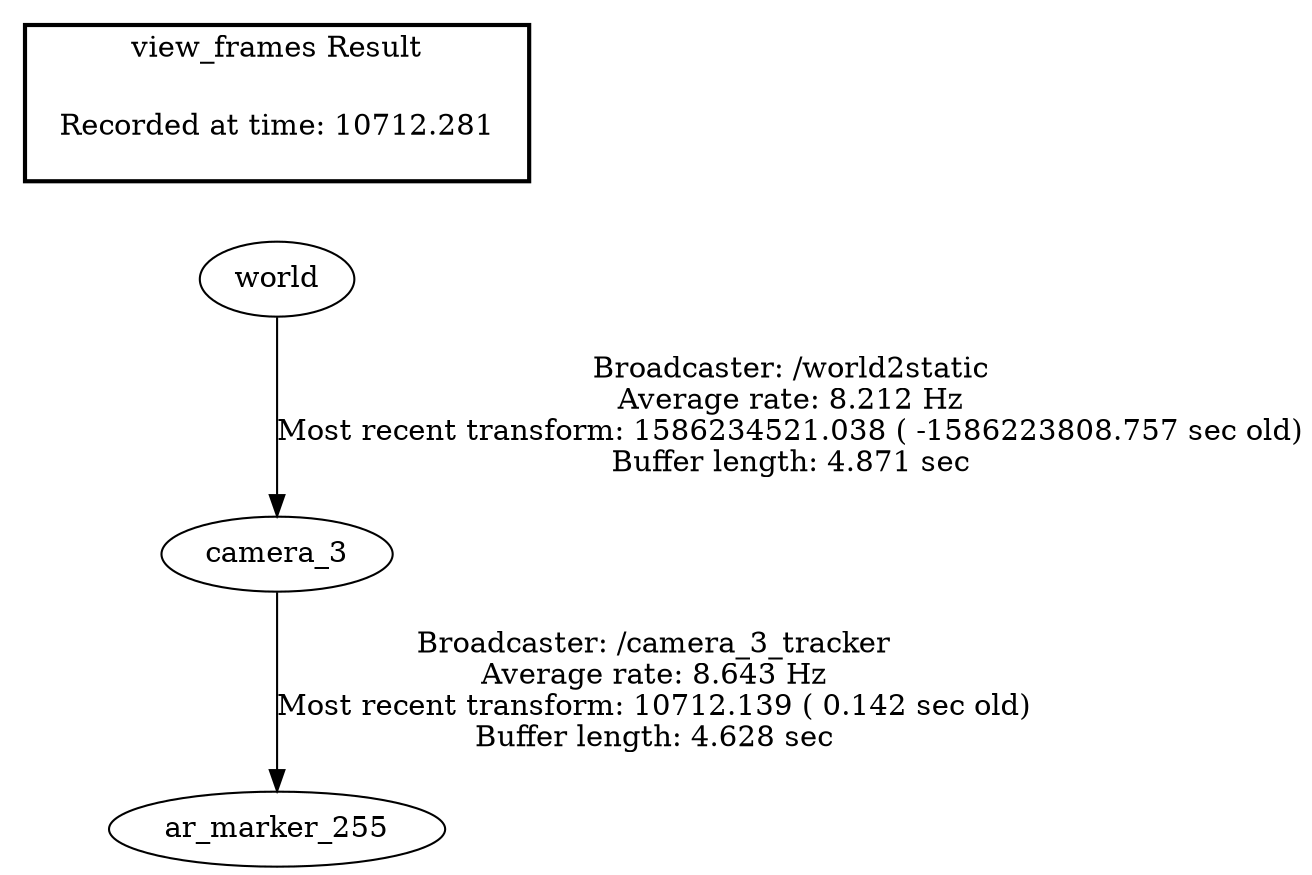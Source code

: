 digraph G {
"camera_3" -> "ar_marker_255"[label="Broadcaster: /camera_3_tracker\nAverage rate: 8.643 Hz\nMost recent transform: 10712.139 ( 0.142 sec old)\nBuffer length: 4.628 sec\n"];
"world" -> "camera_3"[label="Broadcaster: /world2static\nAverage rate: 8.212 Hz\nMost recent transform: 1586234521.038 ( -1586223808.757 sec old)\nBuffer length: 4.871 sec\n"];
edge [style=invis];
 subgraph cluster_legend { style=bold; color=black; label ="view_frames Result";
"Recorded at time: 10712.281"[ shape=plaintext ] ;
 }->"world";
}